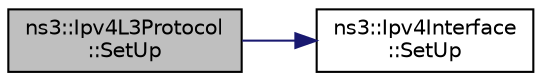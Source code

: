 digraph "ns3::Ipv4L3Protocol::SetUp"
{
 // LATEX_PDF_SIZE
  edge [fontname="Helvetica",fontsize="10",labelfontname="Helvetica",labelfontsize="10"];
  node [fontname="Helvetica",fontsize="10",shape=record];
  rankdir="LR";
  Node1 [label="ns3::Ipv4L3Protocol\l::SetUp",height=0.2,width=0.4,color="black", fillcolor="grey75", style="filled", fontcolor="black",tooltip=" "];
  Node1 -> Node2 [color="midnightblue",fontsize="10",style="solid",fontname="Helvetica"];
  Node2 [label="ns3::Ipv4Interface\l::SetUp",height=0.2,width=0.4,color="black", fillcolor="white", style="filled",URL="$classns3_1_1_ipv4_interface.html#a300d93f5611c7348d90613a95beb7dc9",tooltip="Enable this interface."];
}
